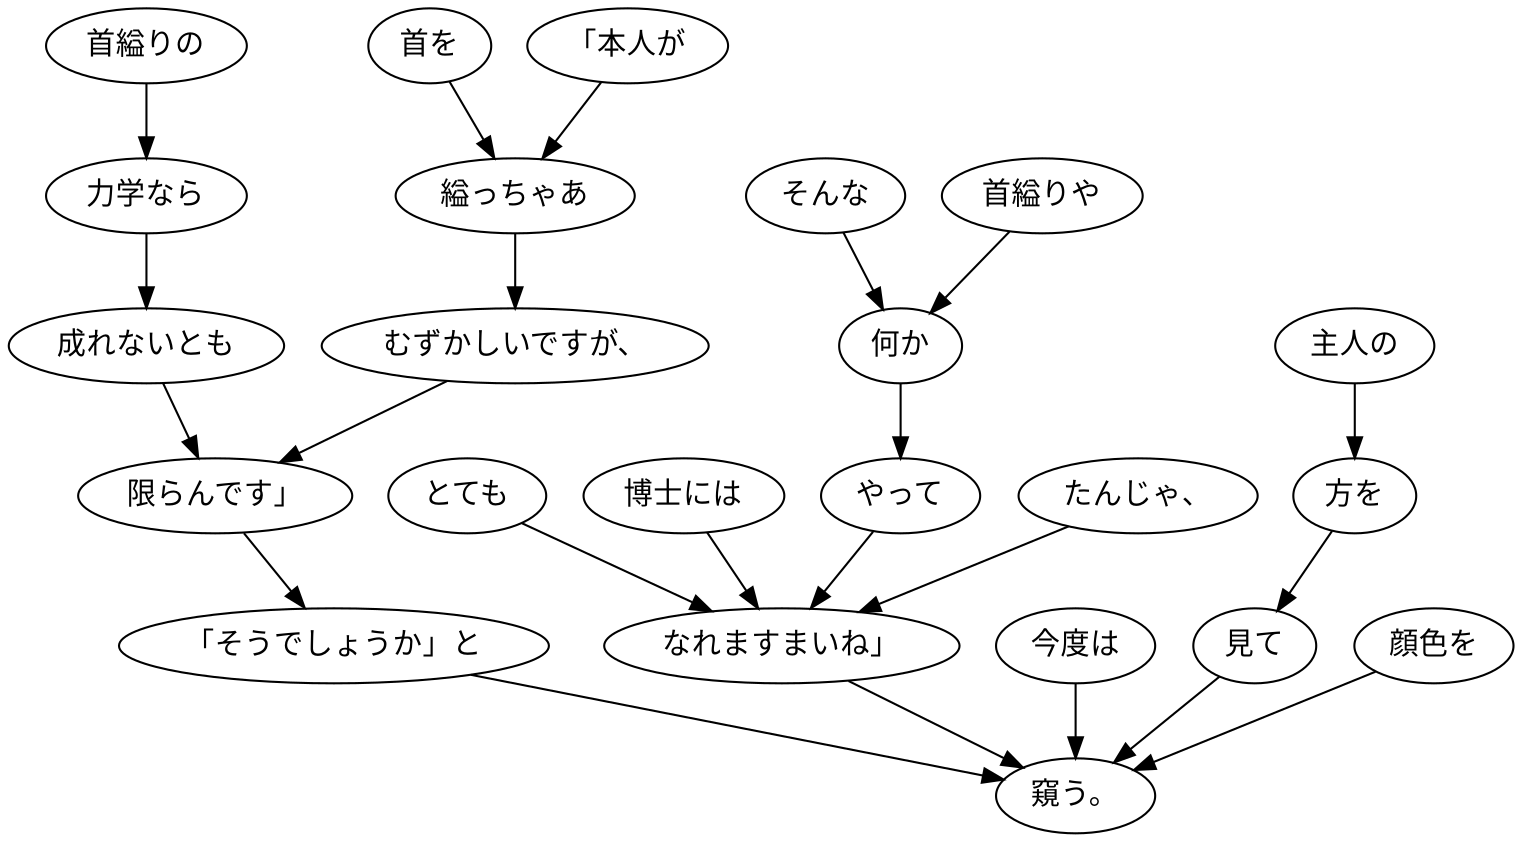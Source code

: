 digraph graph1678 {
	node0 [label="そんな"];
	node1 [label="首縊りや"];
	node2 [label="何か"];
	node3 [label="やって"];
	node4 [label="たんじゃ、"];
	node5 [label="とても"];
	node6 [label="博士には"];
	node7 [label="なれますまいね」"];
	node8 [label="「本人が"];
	node9 [label="首を"];
	node10 [label="縊っちゃあ"];
	node11 [label="むずかしいですが、"];
	node12 [label="首縊りの"];
	node13 [label="力学なら"];
	node14 [label="成れないとも"];
	node15 [label="限らんです」"];
	node16 [label="「そうでしょうか」と"];
	node17 [label="今度は"];
	node18 [label="主人の"];
	node19 [label="方を"];
	node20 [label="見て"];
	node21 [label="顔色を"];
	node22 [label="窺う。"];
	node0 -> node2;
	node1 -> node2;
	node2 -> node3;
	node3 -> node7;
	node4 -> node7;
	node5 -> node7;
	node6 -> node7;
	node7 -> node22;
	node8 -> node10;
	node9 -> node10;
	node10 -> node11;
	node11 -> node15;
	node12 -> node13;
	node13 -> node14;
	node14 -> node15;
	node15 -> node16;
	node16 -> node22;
	node17 -> node22;
	node18 -> node19;
	node19 -> node20;
	node20 -> node22;
	node21 -> node22;
}
